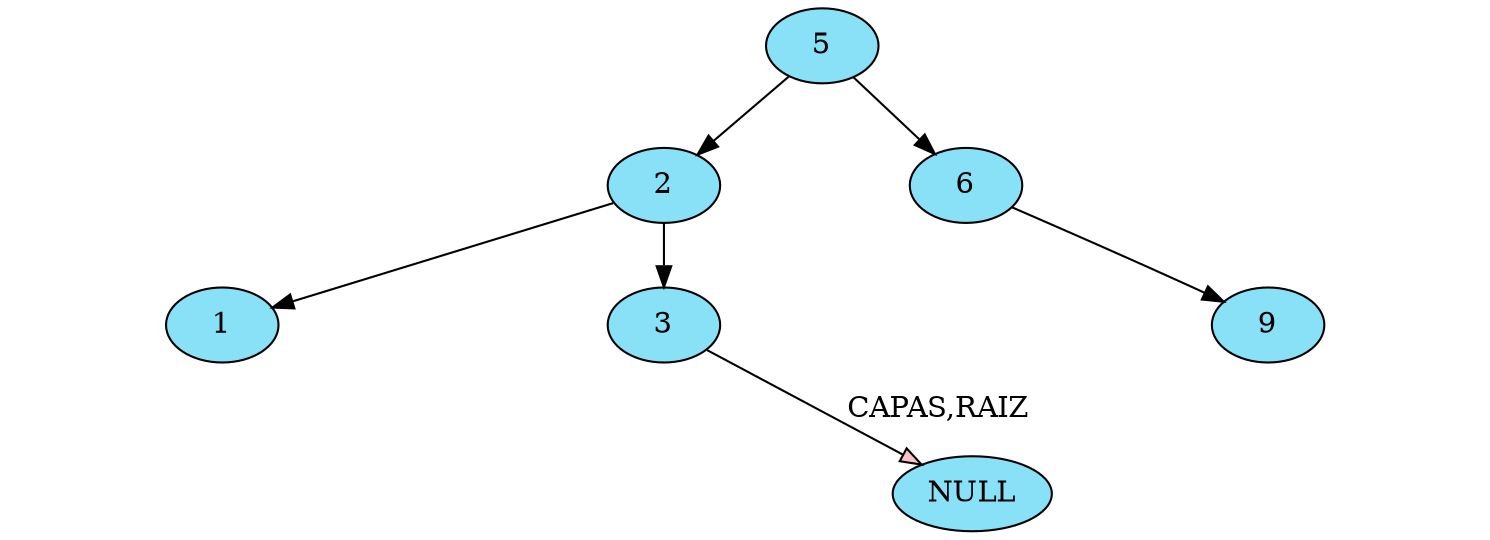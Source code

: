 digraph G {
nodesep=0; 
ranksep=0.4;
node[style = filled fillcolor="#88E1F7"];
	NodoAVL5[ label="5"  ];
	NodoAVL2[ label="2"];
NodoAVL5->NodoAVL2
	NodoAVL2[ label="2"  ];
	NodoAVL1[ label="1"];
NodoAVL2->NodoAVL1
	NodoAVL1[ label="1"  ];
Invisible305844976[style=invis];
NodoAVL1-> Invisible305844976[arrowsize=0 style= invisible] 
Invisible305844976[style=invis];
NodoAVL1-> Invisible305844976[arrowsize=0 style= invisible] 
	NodoAVL3[ label="3" ];
NodoAVL2->NodoAVL3
	NodoAVL3[ label="3"  ];
Invisible1836963488[style=invis];
NodoAVL3-> Invisible1836963488[arrowsize=0 style= invisible] 
Invisible1836963488[style=invis];
NodoAVL3-> Invisible1836963488[arrowsize=0 style= invisible] 
	NodoAVL6[ label="6" ];
NodoAVL5->NodoAVL6
	NodoAVL6[ label="6"  ];
Invisible2061789502[style=invis];
NodoAVL6-> Invisible2061789502[arrowsize=0 style= invisible] 
	NodoAVL9[ label="9" ];
NodoAVL6->NodoAVL9
	NodoAVL9[ label="9"  ];
Invisible695815193[style=invis];
NodoAVL9-> Invisible695815193[arrowsize=0 style= invisible] 
Invisible695815193[style=invis];
NodoAVL9-> Invisible695815193[arrowsize=0 style= invisible] 
NodoAVL3->NULL[label="CAPAS,RAIZ" fillcolor="pink"]
}